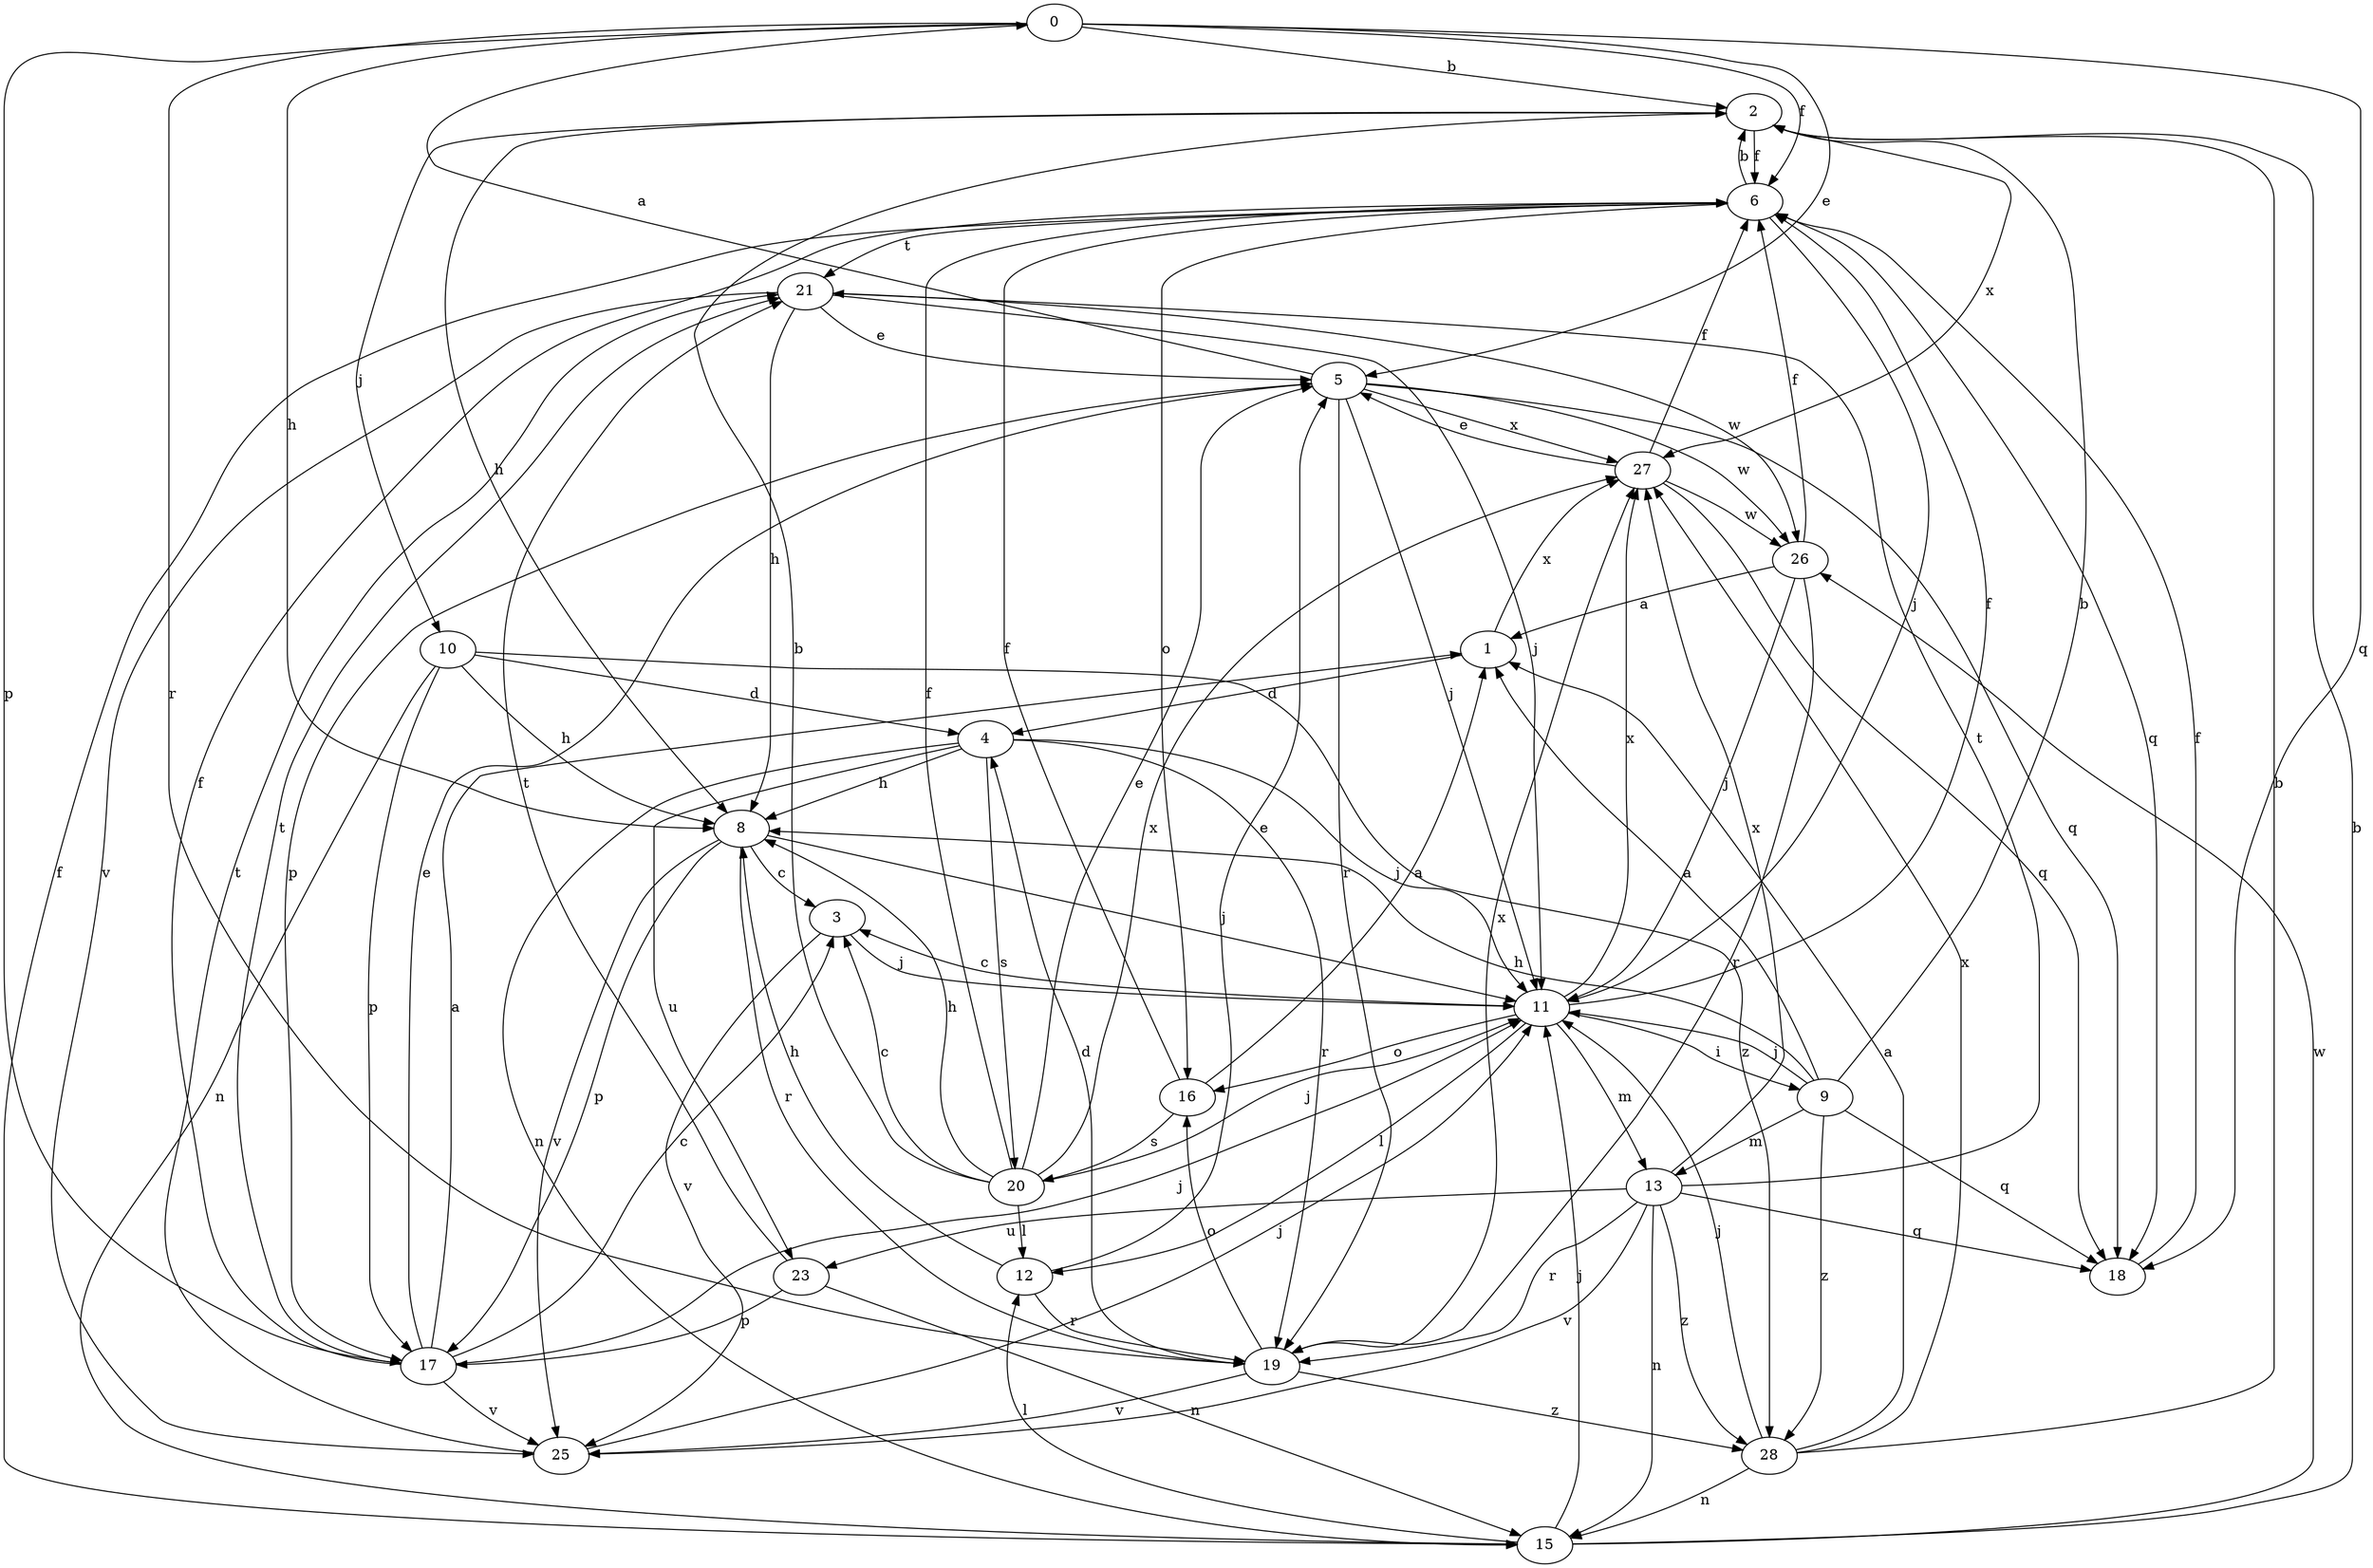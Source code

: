 strict digraph  {
0;
1;
2;
3;
4;
5;
6;
8;
9;
10;
11;
12;
13;
15;
16;
17;
18;
19;
20;
21;
23;
25;
26;
27;
28;
0 -> 2  [label=b];
0 -> 5  [label=e];
0 -> 6  [label=f];
0 -> 8  [label=h];
0 -> 17  [label=p];
0 -> 18  [label=q];
0 -> 19  [label=r];
1 -> 4  [label=d];
1 -> 27  [label=x];
2 -> 6  [label=f];
2 -> 8  [label=h];
2 -> 10  [label=j];
2 -> 27  [label=x];
3 -> 11  [label=j];
3 -> 25  [label=v];
4 -> 8  [label=h];
4 -> 11  [label=j];
4 -> 15  [label=n];
4 -> 19  [label=r];
4 -> 20  [label=s];
4 -> 23  [label=u];
5 -> 0  [label=a];
5 -> 11  [label=j];
5 -> 17  [label=p];
5 -> 18  [label=q];
5 -> 19  [label=r];
5 -> 26  [label=w];
5 -> 27  [label=x];
6 -> 2  [label=b];
6 -> 11  [label=j];
6 -> 16  [label=o];
6 -> 18  [label=q];
6 -> 21  [label=t];
8 -> 3  [label=c];
8 -> 11  [label=j];
8 -> 17  [label=p];
8 -> 19  [label=r];
8 -> 25  [label=v];
9 -> 1  [label=a];
9 -> 2  [label=b];
9 -> 8  [label=h];
9 -> 11  [label=j];
9 -> 13  [label=m];
9 -> 18  [label=q];
9 -> 28  [label=z];
10 -> 4  [label=d];
10 -> 8  [label=h];
10 -> 15  [label=n];
10 -> 17  [label=p];
10 -> 28  [label=z];
11 -> 3  [label=c];
11 -> 6  [label=f];
11 -> 9  [label=i];
11 -> 12  [label=l];
11 -> 13  [label=m];
11 -> 16  [label=o];
11 -> 27  [label=x];
12 -> 5  [label=e];
12 -> 8  [label=h];
12 -> 19  [label=r];
13 -> 15  [label=n];
13 -> 18  [label=q];
13 -> 19  [label=r];
13 -> 21  [label=t];
13 -> 23  [label=u];
13 -> 25  [label=v];
13 -> 27  [label=x];
13 -> 28  [label=z];
15 -> 2  [label=b];
15 -> 6  [label=f];
15 -> 11  [label=j];
15 -> 12  [label=l];
15 -> 26  [label=w];
16 -> 1  [label=a];
16 -> 6  [label=f];
16 -> 20  [label=s];
17 -> 1  [label=a];
17 -> 3  [label=c];
17 -> 5  [label=e];
17 -> 6  [label=f];
17 -> 11  [label=j];
17 -> 21  [label=t];
17 -> 25  [label=v];
18 -> 6  [label=f];
19 -> 4  [label=d];
19 -> 16  [label=o];
19 -> 25  [label=v];
19 -> 27  [label=x];
19 -> 28  [label=z];
20 -> 2  [label=b];
20 -> 3  [label=c];
20 -> 5  [label=e];
20 -> 6  [label=f];
20 -> 8  [label=h];
20 -> 11  [label=j];
20 -> 12  [label=l];
20 -> 27  [label=x];
21 -> 5  [label=e];
21 -> 8  [label=h];
21 -> 11  [label=j];
21 -> 25  [label=v];
21 -> 26  [label=w];
23 -> 15  [label=n];
23 -> 17  [label=p];
23 -> 21  [label=t];
25 -> 11  [label=j];
25 -> 21  [label=t];
26 -> 1  [label=a];
26 -> 6  [label=f];
26 -> 11  [label=j];
26 -> 19  [label=r];
27 -> 5  [label=e];
27 -> 6  [label=f];
27 -> 18  [label=q];
27 -> 26  [label=w];
28 -> 1  [label=a];
28 -> 2  [label=b];
28 -> 11  [label=j];
28 -> 15  [label=n];
28 -> 27  [label=x];
}

